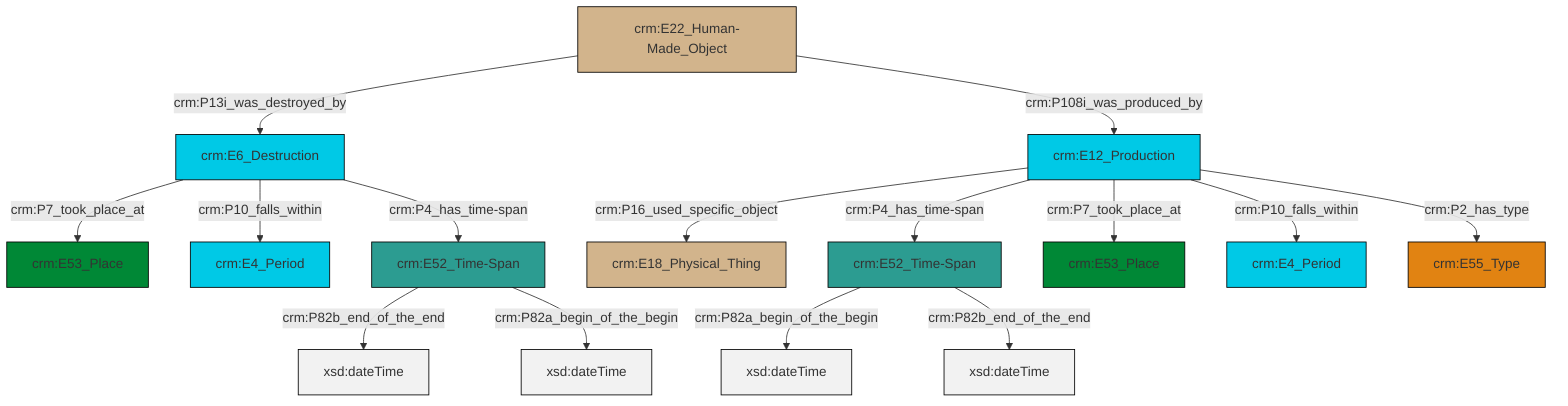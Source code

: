 graph TD
classDef Literal fill:#f2f2f2,stroke:#000000;
classDef CRM_Entity fill:#FFFFFF,stroke:#000000;
classDef Temporal_Entity fill:#00C9E6, stroke:#000000;
classDef Type fill:#E18312, stroke:#000000;
classDef Time-Span fill:#2C9C91, stroke:#000000;
classDef Appellation fill:#FFEB7F, stroke:#000000;
classDef Place fill:#008836, stroke:#000000;
classDef Persistent_Item fill:#B266B2, stroke:#000000;
classDef Conceptual_Object fill:#FFD700, stroke:#000000;
classDef Physical_Thing fill:#D2B48C, stroke:#000000;
classDef Actor fill:#f58aad, stroke:#000000;
classDef PC_Classes fill:#4ce600, stroke:#000000;
classDef Multi fill:#cccccc,stroke:#000000;

0["crm:E22_Human-Made_Object"]:::Physical_Thing -->|crm:P13i_was_destroyed_by| 1["crm:E6_Destruction"]:::Temporal_Entity
1["crm:E6_Destruction"]:::Temporal_Entity -->|crm:P7_took_place_at| 2["crm:E53_Place"]:::Place
3["crm:E52_Time-Span"]:::Time-Span -->|crm:P82b_end_of_the_end| 4[xsd:dateTime]:::Literal
1["crm:E6_Destruction"]:::Temporal_Entity -->|crm:P10_falls_within| 7["crm:E4_Period"]:::Temporal_Entity
8["crm:E12_Production"]:::Temporal_Entity -->|crm:P16_used_specific_object| 9["crm:E18_Physical_Thing"]:::Physical_Thing
1["crm:E6_Destruction"]:::Temporal_Entity -->|crm:P4_has_time-span| 3["crm:E52_Time-Span"]:::Time-Span
12["crm:E52_Time-Span"]:::Time-Span -->|crm:P82a_begin_of_the_begin| 13[xsd:dateTime]:::Literal
8["crm:E12_Production"]:::Temporal_Entity -->|crm:P4_has_time-span| 12["crm:E52_Time-Span"]:::Time-Span
8["crm:E12_Production"]:::Temporal_Entity -->|crm:P7_took_place_at| 10["crm:E53_Place"]:::Place
3["crm:E52_Time-Span"]:::Time-Span -->|crm:P82a_begin_of_the_begin| 18[xsd:dateTime]:::Literal
8["crm:E12_Production"]:::Temporal_Entity -->|crm:P10_falls_within| 19["crm:E4_Period"]:::Temporal_Entity
8["crm:E12_Production"]:::Temporal_Entity -->|crm:P2_has_type| 5["crm:E55_Type"]:::Type
12["crm:E52_Time-Span"]:::Time-Span -->|crm:P82b_end_of_the_end| 22[xsd:dateTime]:::Literal
0["crm:E22_Human-Made_Object"]:::Physical_Thing -->|crm:P108i_was_produced_by| 8["crm:E12_Production"]:::Temporal_Entity
